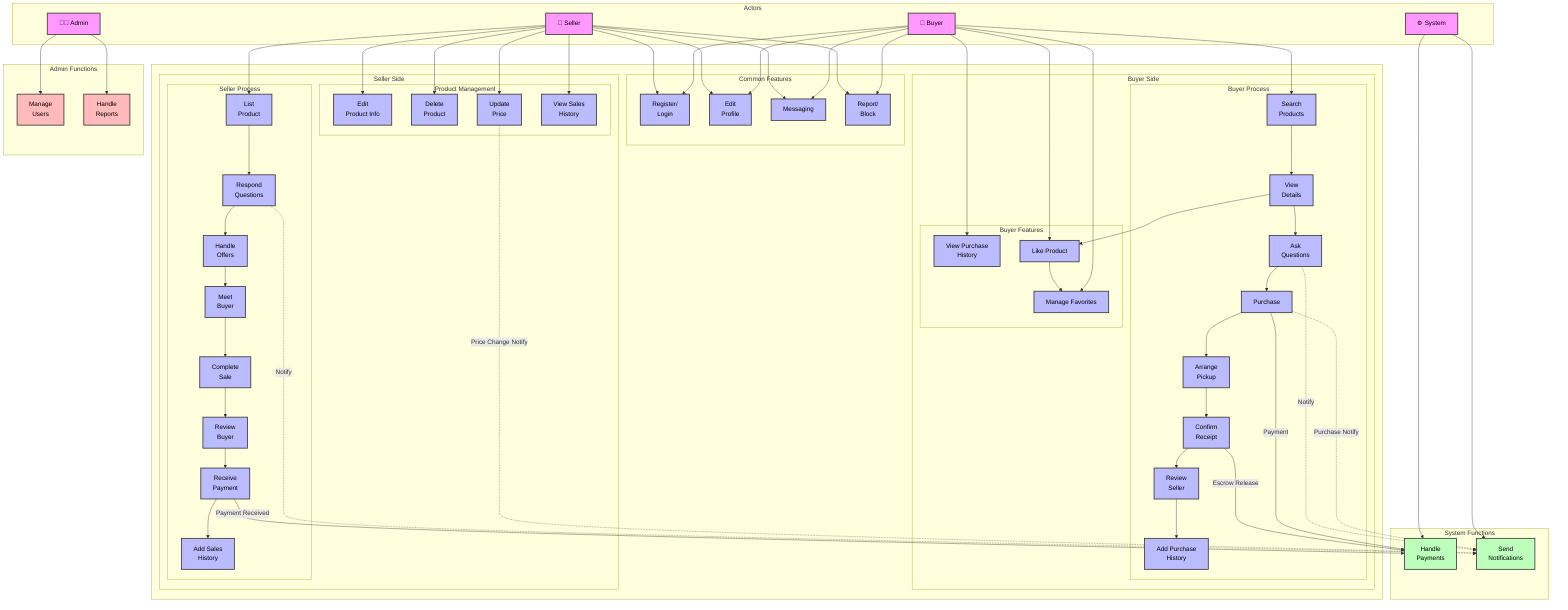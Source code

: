 flowchart TB
    %% Define styles with better text visibility
    classDef actor fill:#f9f,stroke:#333,stroke-width:2px,color:#000
    classDef usecase fill:#bbf,stroke:#333,stroke-width:2px,color:#000
    classDef system fill:#bfb,stroke:#333,stroke-width:2px,color:#000
    classDef admin fill:#fbb,stroke:#333,stroke-width:2px,color:#000

    %% Actors
    subgraph Actors
        Buyer["👤 Buyer"]:::actor
        Seller["👤 Seller"]:::actor
        Admin["👨‍💼 Admin"]:::actor
        System["⚙️ System"]:::actor
    end

    %% Main Layout Container
    subgraph " "
        %% Buyer Side
        subgraph "Buyer Side"
            %% Buyer Main Process
            subgraph "Buyer Process"
                direction LR
                B1["Search<br/>Products"]:::usecase
                B2["View<br/>Details"]:::usecase
                B3["Ask<br/>Questions"]:::usecase
                B5["Purchase"]:::usecase
                B6["Arrange<br/>Pickup"]:::usecase
                B7["Confirm<br/>Receipt"]:::usecase
                B8["Review<br/>Seller"]:::usecase
                B12["Add Purchase<br/>History"]:::usecase
                
                B1 --> B2
                B2 --> B3
                B3 --> B5
                B5 --> B6
                B6 --> B7
                B7 --> B8
                B8 --> B12
            end

            %% Buyer Additional Features
            subgraph "Buyer Features"
                B11["View Purchase<br/>History"]:::usecase
                B10["Manage Favorites"]:::usecase
                B9["Like Product"]:::usecase
            end
        end

        %% Center Common Features
        subgraph "Common Features"
            C1["Register/<br/>Login"]:::usecase
            C2["Edit<br/>Profile"]:::usecase
            C3["Messaging"]:::usecase
            C4["Report/<br/>Block"]:::usecase
        end

        %% Seller Side
        subgraph "Seller Side"
            %% Seller Main Process
            subgraph "Seller Process"
                direction LR
                S1["List<br/>Product"]:::usecase
                S2["Respond<br/>Questions"]:::usecase
                S3["Handle<br/>Offers"]:::usecase
                S4["Meet<br/>Buyer"]:::usecase
                S5["Complete<br/>Sale"]:::usecase
                S6["Review<br/>Buyer"]:::usecase
                S7["Receive<br/>Payment"]:::usecase
                S8["Add Sales<br/>History"]:::usecase
                
                S1 --> S2
                S2 --> S3
                S3 --> S4
                S4 --> S5
                S5 --> S6
                S6 --> S7
                S7 --> S8
            end

            %% Seller Product Management
            subgraph "Product Management"
                SM1["Edit<br/>Product Info"]:::usecase
                SM2["Delete<br/>Product"]:::usecase
                SM3["Update<br/>Price"]:::usecase
                SM4["View Sales<br/>History"]:::usecase
            end
        end
    end

    %% System Functions (Bottom)
    subgraph "System Functions"
        SYS1["Handle<br/>Payments"]:::system
        SYS2["Send<br/>Notifications"]:::system
    end

    %% Admin Functions (Bottom)
    subgraph "Admin Functions"
        A1["Manage<br/>Users"]:::admin
        A2["Handle<br/>Reports"]:::admin
    end

    %% Primary Actor Connections
    Buyer --> B1
    Buyer --> B9
    Buyer --> B10
    Buyer --> B11
    Buyer --> C1
    Buyer --> C2
    Buyer --> C3
    Buyer --> C4

    Seller --> S1
    Seller --> SM1
    Seller --> SM2
    Seller --> SM3
    Seller --> SM4
    Seller --> C1
    Seller --> C2
    Seller --> C3
    Seller --> C4

    Admin --> A1
    Admin --> A2

    %% System Operation Connections
    System --> SYS1
    System --> SYS2

    %% Feature Connections
    B2 --> B9
    B9 --> B10

    %% System Interactions
    B5 -->|Payment| SYS1
    B5 -.->|Purchase Notify| SYS2
    B7 -->|Escrow Release| SYS1
    S7 -->|Payment Received| SYS1
    B3 -.->|Notify| SYS2
    S2 -.->|Notify| SYS2
    SM3 -.->|Price Change Notify| SYS2